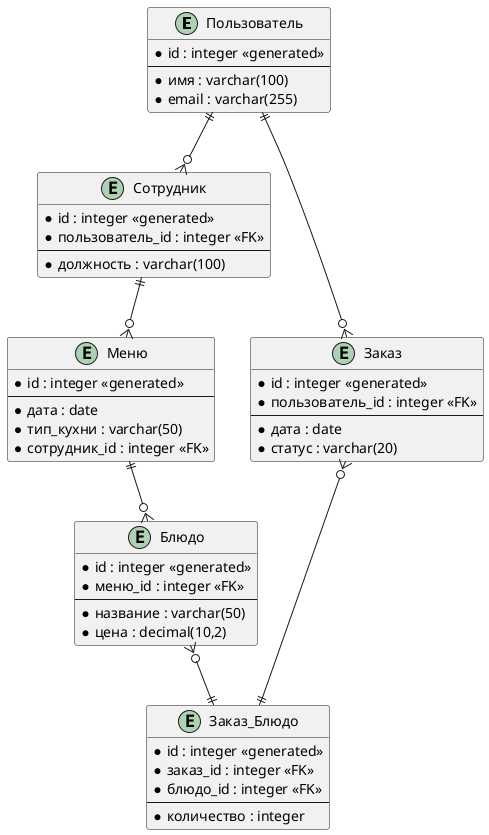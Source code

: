 @startuml
entity Пользователь {
  * id : integer <<generated>>
  --
  * имя : varchar(100)
  * email : varchar(255)
}

entity Сотрудник {
  * id : integer <<generated>>
  * пользователь_id : integer <<FK>>
  --
  * должность : varchar(100)
}

entity Меню {
  * id : integer <<generated>>
  --
  * дата : date
  * тип_кухни : varchar(50)
  * сотрудник_id : integer <<FK>>
}

entity Блюдо {
  * id : integer <<generated>>
  * меню_id : integer <<FK>>
  --
  * название : varchar(50)
  * цена : decimal(10,2)
}

entity Заказ {
  * id : integer <<generated>>
  * пользователь_id : integer <<FK>>
  --
  * дата : date
  * статус : varchar(20)
}

entity Заказ_Блюдо {
  * id : integer <<generated>>
  * заказ_id : integer <<FK>>
  * блюдо_id : integer <<FK>>
  --
  * количество : integer
}

Пользователь ||--o{ Сотрудник
Сотрудник ||--o{ Меню
Меню ||--o{ Блюдо
Пользователь ||--o{ Заказ
Заказ }o--|| Заказ_Блюдо
Блюдо }o--|| Заказ_Блюдо
@enduml
